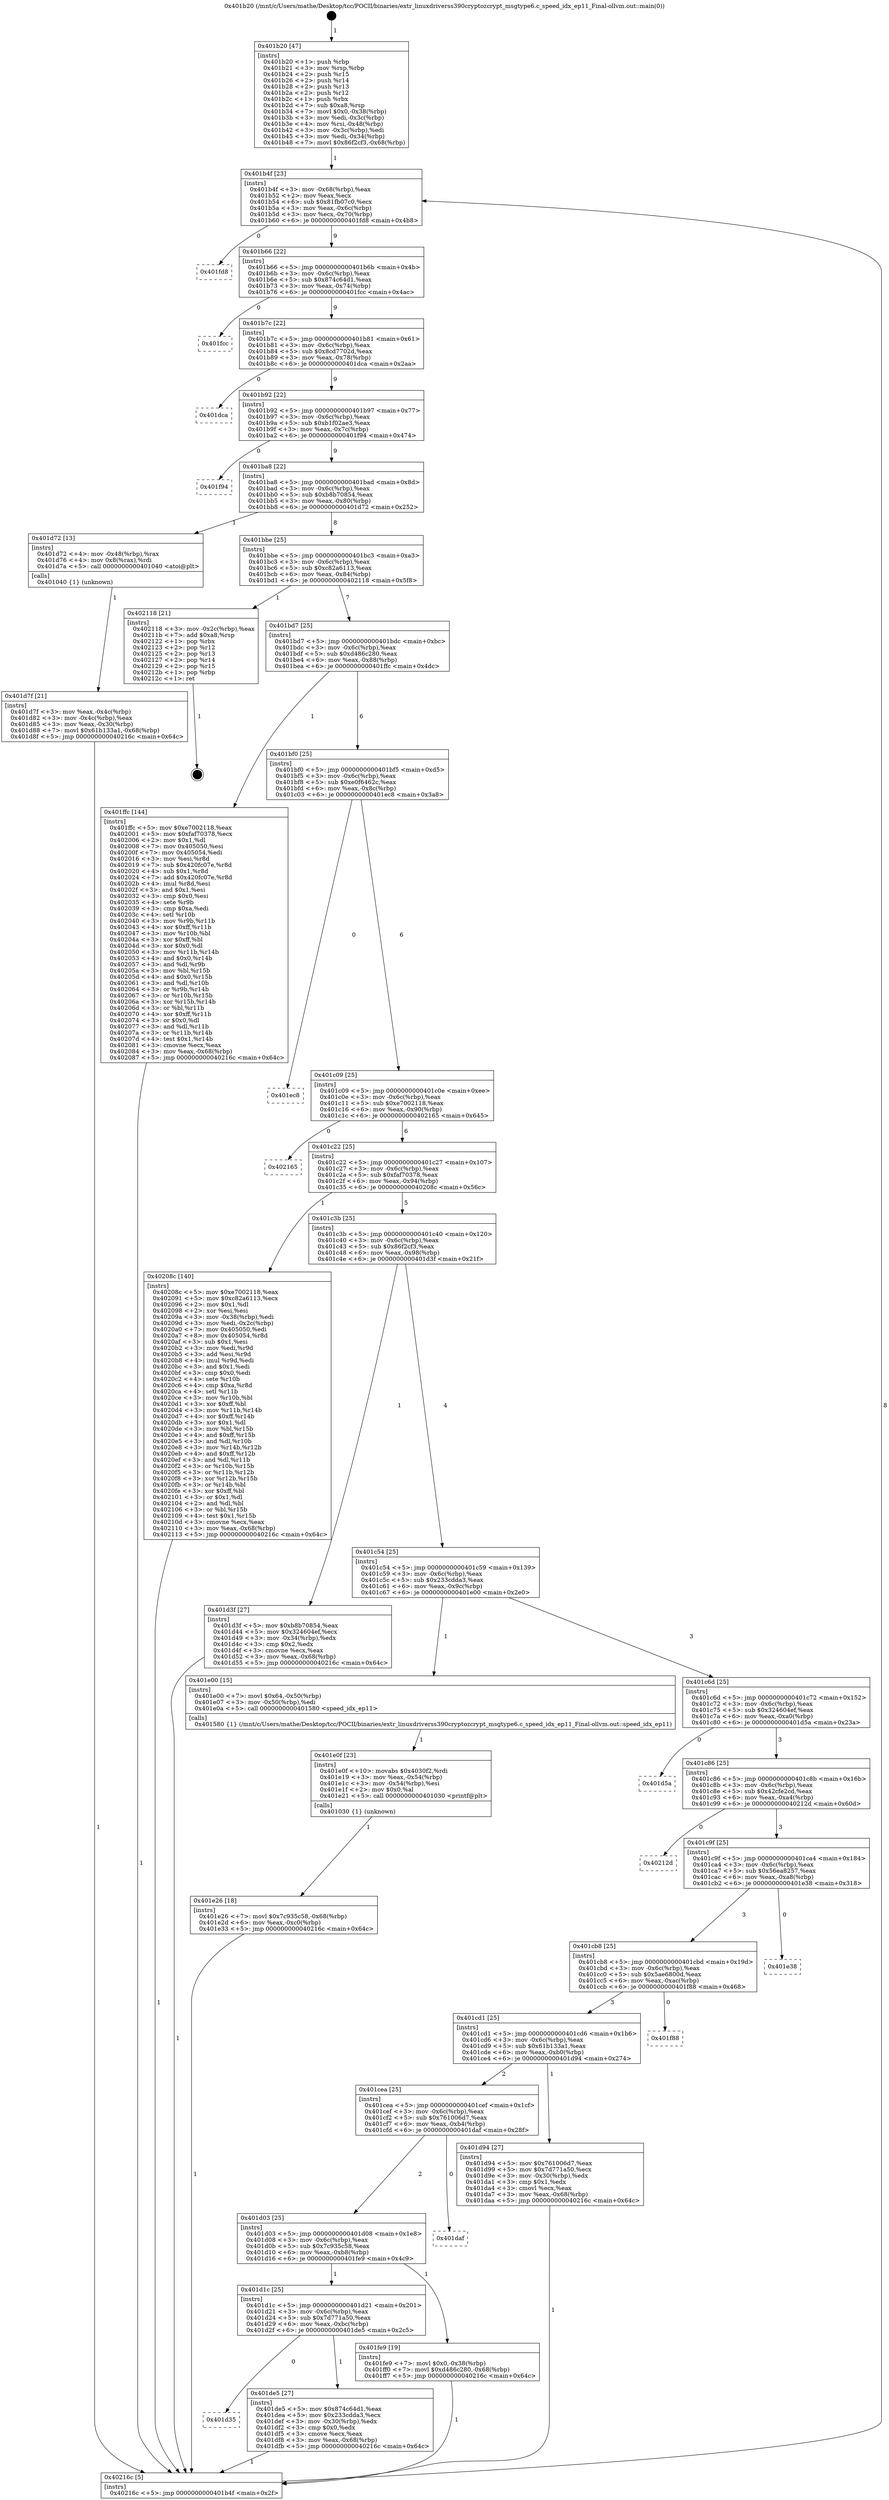 digraph "0x401b20" {
  label = "0x401b20 (/mnt/c/Users/mathe/Desktop/tcc/POCII/binaries/extr_linuxdriverss390cryptozcrypt_msgtype6.c_speed_idx_ep11_Final-ollvm.out::main(0))"
  labelloc = "t"
  node[shape=record]

  Entry [label="",width=0.3,height=0.3,shape=circle,fillcolor=black,style=filled]
  "0x401b4f" [label="{
     0x401b4f [23]\l
     | [instrs]\l
     &nbsp;&nbsp;0x401b4f \<+3\>: mov -0x68(%rbp),%eax\l
     &nbsp;&nbsp;0x401b52 \<+2\>: mov %eax,%ecx\l
     &nbsp;&nbsp;0x401b54 \<+6\>: sub $0x81fb07c0,%ecx\l
     &nbsp;&nbsp;0x401b5a \<+3\>: mov %eax,-0x6c(%rbp)\l
     &nbsp;&nbsp;0x401b5d \<+3\>: mov %ecx,-0x70(%rbp)\l
     &nbsp;&nbsp;0x401b60 \<+6\>: je 0000000000401fd8 \<main+0x4b8\>\l
  }"]
  "0x401fd8" [label="{
     0x401fd8\l
  }", style=dashed]
  "0x401b66" [label="{
     0x401b66 [22]\l
     | [instrs]\l
     &nbsp;&nbsp;0x401b66 \<+5\>: jmp 0000000000401b6b \<main+0x4b\>\l
     &nbsp;&nbsp;0x401b6b \<+3\>: mov -0x6c(%rbp),%eax\l
     &nbsp;&nbsp;0x401b6e \<+5\>: sub $0x874c64d1,%eax\l
     &nbsp;&nbsp;0x401b73 \<+3\>: mov %eax,-0x74(%rbp)\l
     &nbsp;&nbsp;0x401b76 \<+6\>: je 0000000000401fcc \<main+0x4ac\>\l
  }"]
  Exit [label="",width=0.3,height=0.3,shape=circle,fillcolor=black,style=filled,peripheries=2]
  "0x401fcc" [label="{
     0x401fcc\l
  }", style=dashed]
  "0x401b7c" [label="{
     0x401b7c [22]\l
     | [instrs]\l
     &nbsp;&nbsp;0x401b7c \<+5\>: jmp 0000000000401b81 \<main+0x61\>\l
     &nbsp;&nbsp;0x401b81 \<+3\>: mov -0x6c(%rbp),%eax\l
     &nbsp;&nbsp;0x401b84 \<+5\>: sub $0x8cd7702d,%eax\l
     &nbsp;&nbsp;0x401b89 \<+3\>: mov %eax,-0x78(%rbp)\l
     &nbsp;&nbsp;0x401b8c \<+6\>: je 0000000000401dca \<main+0x2aa\>\l
  }"]
  "0x401e26" [label="{
     0x401e26 [18]\l
     | [instrs]\l
     &nbsp;&nbsp;0x401e26 \<+7\>: movl $0x7c935c58,-0x68(%rbp)\l
     &nbsp;&nbsp;0x401e2d \<+6\>: mov %eax,-0xc0(%rbp)\l
     &nbsp;&nbsp;0x401e33 \<+5\>: jmp 000000000040216c \<main+0x64c\>\l
  }"]
  "0x401dca" [label="{
     0x401dca\l
  }", style=dashed]
  "0x401b92" [label="{
     0x401b92 [22]\l
     | [instrs]\l
     &nbsp;&nbsp;0x401b92 \<+5\>: jmp 0000000000401b97 \<main+0x77\>\l
     &nbsp;&nbsp;0x401b97 \<+3\>: mov -0x6c(%rbp),%eax\l
     &nbsp;&nbsp;0x401b9a \<+5\>: sub $0xb1f02ae3,%eax\l
     &nbsp;&nbsp;0x401b9f \<+3\>: mov %eax,-0x7c(%rbp)\l
     &nbsp;&nbsp;0x401ba2 \<+6\>: je 0000000000401f94 \<main+0x474\>\l
  }"]
  "0x401e0f" [label="{
     0x401e0f [23]\l
     | [instrs]\l
     &nbsp;&nbsp;0x401e0f \<+10\>: movabs $0x4030f2,%rdi\l
     &nbsp;&nbsp;0x401e19 \<+3\>: mov %eax,-0x54(%rbp)\l
     &nbsp;&nbsp;0x401e1c \<+3\>: mov -0x54(%rbp),%esi\l
     &nbsp;&nbsp;0x401e1f \<+2\>: mov $0x0,%al\l
     &nbsp;&nbsp;0x401e21 \<+5\>: call 0000000000401030 \<printf@plt\>\l
     | [calls]\l
     &nbsp;&nbsp;0x401030 \{1\} (unknown)\l
  }"]
  "0x401f94" [label="{
     0x401f94\l
  }", style=dashed]
  "0x401ba8" [label="{
     0x401ba8 [22]\l
     | [instrs]\l
     &nbsp;&nbsp;0x401ba8 \<+5\>: jmp 0000000000401bad \<main+0x8d\>\l
     &nbsp;&nbsp;0x401bad \<+3\>: mov -0x6c(%rbp),%eax\l
     &nbsp;&nbsp;0x401bb0 \<+5\>: sub $0xb8b70854,%eax\l
     &nbsp;&nbsp;0x401bb5 \<+3\>: mov %eax,-0x80(%rbp)\l
     &nbsp;&nbsp;0x401bb8 \<+6\>: je 0000000000401d72 \<main+0x252\>\l
  }"]
  "0x401d35" [label="{
     0x401d35\l
  }", style=dashed]
  "0x401d72" [label="{
     0x401d72 [13]\l
     | [instrs]\l
     &nbsp;&nbsp;0x401d72 \<+4\>: mov -0x48(%rbp),%rax\l
     &nbsp;&nbsp;0x401d76 \<+4\>: mov 0x8(%rax),%rdi\l
     &nbsp;&nbsp;0x401d7a \<+5\>: call 0000000000401040 \<atoi@plt\>\l
     | [calls]\l
     &nbsp;&nbsp;0x401040 \{1\} (unknown)\l
  }"]
  "0x401bbe" [label="{
     0x401bbe [25]\l
     | [instrs]\l
     &nbsp;&nbsp;0x401bbe \<+5\>: jmp 0000000000401bc3 \<main+0xa3\>\l
     &nbsp;&nbsp;0x401bc3 \<+3\>: mov -0x6c(%rbp),%eax\l
     &nbsp;&nbsp;0x401bc6 \<+5\>: sub $0xc82a6113,%eax\l
     &nbsp;&nbsp;0x401bcb \<+6\>: mov %eax,-0x84(%rbp)\l
     &nbsp;&nbsp;0x401bd1 \<+6\>: je 0000000000402118 \<main+0x5f8\>\l
  }"]
  "0x401de5" [label="{
     0x401de5 [27]\l
     | [instrs]\l
     &nbsp;&nbsp;0x401de5 \<+5\>: mov $0x874c64d1,%eax\l
     &nbsp;&nbsp;0x401dea \<+5\>: mov $0x233cdda3,%ecx\l
     &nbsp;&nbsp;0x401def \<+3\>: mov -0x30(%rbp),%edx\l
     &nbsp;&nbsp;0x401df2 \<+3\>: cmp $0x0,%edx\l
     &nbsp;&nbsp;0x401df5 \<+3\>: cmove %ecx,%eax\l
     &nbsp;&nbsp;0x401df8 \<+3\>: mov %eax,-0x68(%rbp)\l
     &nbsp;&nbsp;0x401dfb \<+5\>: jmp 000000000040216c \<main+0x64c\>\l
  }"]
  "0x402118" [label="{
     0x402118 [21]\l
     | [instrs]\l
     &nbsp;&nbsp;0x402118 \<+3\>: mov -0x2c(%rbp),%eax\l
     &nbsp;&nbsp;0x40211b \<+7\>: add $0xa8,%rsp\l
     &nbsp;&nbsp;0x402122 \<+1\>: pop %rbx\l
     &nbsp;&nbsp;0x402123 \<+2\>: pop %r12\l
     &nbsp;&nbsp;0x402125 \<+2\>: pop %r13\l
     &nbsp;&nbsp;0x402127 \<+2\>: pop %r14\l
     &nbsp;&nbsp;0x402129 \<+2\>: pop %r15\l
     &nbsp;&nbsp;0x40212b \<+1\>: pop %rbp\l
     &nbsp;&nbsp;0x40212c \<+1\>: ret\l
  }"]
  "0x401bd7" [label="{
     0x401bd7 [25]\l
     | [instrs]\l
     &nbsp;&nbsp;0x401bd7 \<+5\>: jmp 0000000000401bdc \<main+0xbc\>\l
     &nbsp;&nbsp;0x401bdc \<+3\>: mov -0x6c(%rbp),%eax\l
     &nbsp;&nbsp;0x401bdf \<+5\>: sub $0xd486c280,%eax\l
     &nbsp;&nbsp;0x401be4 \<+6\>: mov %eax,-0x88(%rbp)\l
     &nbsp;&nbsp;0x401bea \<+6\>: je 0000000000401ffc \<main+0x4dc\>\l
  }"]
  "0x401d1c" [label="{
     0x401d1c [25]\l
     | [instrs]\l
     &nbsp;&nbsp;0x401d1c \<+5\>: jmp 0000000000401d21 \<main+0x201\>\l
     &nbsp;&nbsp;0x401d21 \<+3\>: mov -0x6c(%rbp),%eax\l
     &nbsp;&nbsp;0x401d24 \<+5\>: sub $0x7d771a50,%eax\l
     &nbsp;&nbsp;0x401d29 \<+6\>: mov %eax,-0xbc(%rbp)\l
     &nbsp;&nbsp;0x401d2f \<+6\>: je 0000000000401de5 \<main+0x2c5\>\l
  }"]
  "0x401ffc" [label="{
     0x401ffc [144]\l
     | [instrs]\l
     &nbsp;&nbsp;0x401ffc \<+5\>: mov $0xe7002118,%eax\l
     &nbsp;&nbsp;0x402001 \<+5\>: mov $0xfaf70378,%ecx\l
     &nbsp;&nbsp;0x402006 \<+2\>: mov $0x1,%dl\l
     &nbsp;&nbsp;0x402008 \<+7\>: mov 0x405050,%esi\l
     &nbsp;&nbsp;0x40200f \<+7\>: mov 0x405054,%edi\l
     &nbsp;&nbsp;0x402016 \<+3\>: mov %esi,%r8d\l
     &nbsp;&nbsp;0x402019 \<+7\>: sub $0x420fc07e,%r8d\l
     &nbsp;&nbsp;0x402020 \<+4\>: sub $0x1,%r8d\l
     &nbsp;&nbsp;0x402024 \<+7\>: add $0x420fc07e,%r8d\l
     &nbsp;&nbsp;0x40202b \<+4\>: imul %r8d,%esi\l
     &nbsp;&nbsp;0x40202f \<+3\>: and $0x1,%esi\l
     &nbsp;&nbsp;0x402032 \<+3\>: cmp $0x0,%esi\l
     &nbsp;&nbsp;0x402035 \<+4\>: sete %r9b\l
     &nbsp;&nbsp;0x402039 \<+3\>: cmp $0xa,%edi\l
     &nbsp;&nbsp;0x40203c \<+4\>: setl %r10b\l
     &nbsp;&nbsp;0x402040 \<+3\>: mov %r9b,%r11b\l
     &nbsp;&nbsp;0x402043 \<+4\>: xor $0xff,%r11b\l
     &nbsp;&nbsp;0x402047 \<+3\>: mov %r10b,%bl\l
     &nbsp;&nbsp;0x40204a \<+3\>: xor $0xff,%bl\l
     &nbsp;&nbsp;0x40204d \<+3\>: xor $0x0,%dl\l
     &nbsp;&nbsp;0x402050 \<+3\>: mov %r11b,%r14b\l
     &nbsp;&nbsp;0x402053 \<+4\>: and $0x0,%r14b\l
     &nbsp;&nbsp;0x402057 \<+3\>: and %dl,%r9b\l
     &nbsp;&nbsp;0x40205a \<+3\>: mov %bl,%r15b\l
     &nbsp;&nbsp;0x40205d \<+4\>: and $0x0,%r15b\l
     &nbsp;&nbsp;0x402061 \<+3\>: and %dl,%r10b\l
     &nbsp;&nbsp;0x402064 \<+3\>: or %r9b,%r14b\l
     &nbsp;&nbsp;0x402067 \<+3\>: or %r10b,%r15b\l
     &nbsp;&nbsp;0x40206a \<+3\>: xor %r15b,%r14b\l
     &nbsp;&nbsp;0x40206d \<+3\>: or %bl,%r11b\l
     &nbsp;&nbsp;0x402070 \<+4\>: xor $0xff,%r11b\l
     &nbsp;&nbsp;0x402074 \<+3\>: or $0x0,%dl\l
     &nbsp;&nbsp;0x402077 \<+3\>: and %dl,%r11b\l
     &nbsp;&nbsp;0x40207a \<+3\>: or %r11b,%r14b\l
     &nbsp;&nbsp;0x40207d \<+4\>: test $0x1,%r14b\l
     &nbsp;&nbsp;0x402081 \<+3\>: cmovne %ecx,%eax\l
     &nbsp;&nbsp;0x402084 \<+3\>: mov %eax,-0x68(%rbp)\l
     &nbsp;&nbsp;0x402087 \<+5\>: jmp 000000000040216c \<main+0x64c\>\l
  }"]
  "0x401bf0" [label="{
     0x401bf0 [25]\l
     | [instrs]\l
     &nbsp;&nbsp;0x401bf0 \<+5\>: jmp 0000000000401bf5 \<main+0xd5\>\l
     &nbsp;&nbsp;0x401bf5 \<+3\>: mov -0x6c(%rbp),%eax\l
     &nbsp;&nbsp;0x401bf8 \<+5\>: sub $0xe0f6462c,%eax\l
     &nbsp;&nbsp;0x401bfd \<+6\>: mov %eax,-0x8c(%rbp)\l
     &nbsp;&nbsp;0x401c03 \<+6\>: je 0000000000401ec8 \<main+0x3a8\>\l
  }"]
  "0x401fe9" [label="{
     0x401fe9 [19]\l
     | [instrs]\l
     &nbsp;&nbsp;0x401fe9 \<+7\>: movl $0x0,-0x38(%rbp)\l
     &nbsp;&nbsp;0x401ff0 \<+7\>: movl $0xd486c280,-0x68(%rbp)\l
     &nbsp;&nbsp;0x401ff7 \<+5\>: jmp 000000000040216c \<main+0x64c\>\l
  }"]
  "0x401ec8" [label="{
     0x401ec8\l
  }", style=dashed]
  "0x401c09" [label="{
     0x401c09 [25]\l
     | [instrs]\l
     &nbsp;&nbsp;0x401c09 \<+5\>: jmp 0000000000401c0e \<main+0xee\>\l
     &nbsp;&nbsp;0x401c0e \<+3\>: mov -0x6c(%rbp),%eax\l
     &nbsp;&nbsp;0x401c11 \<+5\>: sub $0xe7002118,%eax\l
     &nbsp;&nbsp;0x401c16 \<+6\>: mov %eax,-0x90(%rbp)\l
     &nbsp;&nbsp;0x401c1c \<+6\>: je 0000000000402165 \<main+0x645\>\l
  }"]
  "0x401d03" [label="{
     0x401d03 [25]\l
     | [instrs]\l
     &nbsp;&nbsp;0x401d03 \<+5\>: jmp 0000000000401d08 \<main+0x1e8\>\l
     &nbsp;&nbsp;0x401d08 \<+3\>: mov -0x6c(%rbp),%eax\l
     &nbsp;&nbsp;0x401d0b \<+5\>: sub $0x7c935c58,%eax\l
     &nbsp;&nbsp;0x401d10 \<+6\>: mov %eax,-0xb8(%rbp)\l
     &nbsp;&nbsp;0x401d16 \<+6\>: je 0000000000401fe9 \<main+0x4c9\>\l
  }"]
  "0x402165" [label="{
     0x402165\l
  }", style=dashed]
  "0x401c22" [label="{
     0x401c22 [25]\l
     | [instrs]\l
     &nbsp;&nbsp;0x401c22 \<+5\>: jmp 0000000000401c27 \<main+0x107\>\l
     &nbsp;&nbsp;0x401c27 \<+3\>: mov -0x6c(%rbp),%eax\l
     &nbsp;&nbsp;0x401c2a \<+5\>: sub $0xfaf70378,%eax\l
     &nbsp;&nbsp;0x401c2f \<+6\>: mov %eax,-0x94(%rbp)\l
     &nbsp;&nbsp;0x401c35 \<+6\>: je 000000000040208c \<main+0x56c\>\l
  }"]
  "0x401daf" [label="{
     0x401daf\l
  }", style=dashed]
  "0x40208c" [label="{
     0x40208c [140]\l
     | [instrs]\l
     &nbsp;&nbsp;0x40208c \<+5\>: mov $0xe7002118,%eax\l
     &nbsp;&nbsp;0x402091 \<+5\>: mov $0xc82a6113,%ecx\l
     &nbsp;&nbsp;0x402096 \<+2\>: mov $0x1,%dl\l
     &nbsp;&nbsp;0x402098 \<+2\>: xor %esi,%esi\l
     &nbsp;&nbsp;0x40209a \<+3\>: mov -0x38(%rbp),%edi\l
     &nbsp;&nbsp;0x40209d \<+3\>: mov %edi,-0x2c(%rbp)\l
     &nbsp;&nbsp;0x4020a0 \<+7\>: mov 0x405050,%edi\l
     &nbsp;&nbsp;0x4020a7 \<+8\>: mov 0x405054,%r8d\l
     &nbsp;&nbsp;0x4020af \<+3\>: sub $0x1,%esi\l
     &nbsp;&nbsp;0x4020b2 \<+3\>: mov %edi,%r9d\l
     &nbsp;&nbsp;0x4020b5 \<+3\>: add %esi,%r9d\l
     &nbsp;&nbsp;0x4020b8 \<+4\>: imul %r9d,%edi\l
     &nbsp;&nbsp;0x4020bc \<+3\>: and $0x1,%edi\l
     &nbsp;&nbsp;0x4020bf \<+3\>: cmp $0x0,%edi\l
     &nbsp;&nbsp;0x4020c2 \<+4\>: sete %r10b\l
     &nbsp;&nbsp;0x4020c6 \<+4\>: cmp $0xa,%r8d\l
     &nbsp;&nbsp;0x4020ca \<+4\>: setl %r11b\l
     &nbsp;&nbsp;0x4020ce \<+3\>: mov %r10b,%bl\l
     &nbsp;&nbsp;0x4020d1 \<+3\>: xor $0xff,%bl\l
     &nbsp;&nbsp;0x4020d4 \<+3\>: mov %r11b,%r14b\l
     &nbsp;&nbsp;0x4020d7 \<+4\>: xor $0xff,%r14b\l
     &nbsp;&nbsp;0x4020db \<+3\>: xor $0x1,%dl\l
     &nbsp;&nbsp;0x4020de \<+3\>: mov %bl,%r15b\l
     &nbsp;&nbsp;0x4020e1 \<+4\>: and $0xff,%r15b\l
     &nbsp;&nbsp;0x4020e5 \<+3\>: and %dl,%r10b\l
     &nbsp;&nbsp;0x4020e8 \<+3\>: mov %r14b,%r12b\l
     &nbsp;&nbsp;0x4020eb \<+4\>: and $0xff,%r12b\l
     &nbsp;&nbsp;0x4020ef \<+3\>: and %dl,%r11b\l
     &nbsp;&nbsp;0x4020f2 \<+3\>: or %r10b,%r15b\l
     &nbsp;&nbsp;0x4020f5 \<+3\>: or %r11b,%r12b\l
     &nbsp;&nbsp;0x4020f8 \<+3\>: xor %r12b,%r15b\l
     &nbsp;&nbsp;0x4020fb \<+3\>: or %r14b,%bl\l
     &nbsp;&nbsp;0x4020fe \<+3\>: xor $0xff,%bl\l
     &nbsp;&nbsp;0x402101 \<+3\>: or $0x1,%dl\l
     &nbsp;&nbsp;0x402104 \<+2\>: and %dl,%bl\l
     &nbsp;&nbsp;0x402106 \<+3\>: or %bl,%r15b\l
     &nbsp;&nbsp;0x402109 \<+4\>: test $0x1,%r15b\l
     &nbsp;&nbsp;0x40210d \<+3\>: cmovne %ecx,%eax\l
     &nbsp;&nbsp;0x402110 \<+3\>: mov %eax,-0x68(%rbp)\l
     &nbsp;&nbsp;0x402113 \<+5\>: jmp 000000000040216c \<main+0x64c\>\l
  }"]
  "0x401c3b" [label="{
     0x401c3b [25]\l
     | [instrs]\l
     &nbsp;&nbsp;0x401c3b \<+5\>: jmp 0000000000401c40 \<main+0x120\>\l
     &nbsp;&nbsp;0x401c40 \<+3\>: mov -0x6c(%rbp),%eax\l
     &nbsp;&nbsp;0x401c43 \<+5\>: sub $0x86f2cf3,%eax\l
     &nbsp;&nbsp;0x401c48 \<+6\>: mov %eax,-0x98(%rbp)\l
     &nbsp;&nbsp;0x401c4e \<+6\>: je 0000000000401d3f \<main+0x21f\>\l
  }"]
  "0x401cea" [label="{
     0x401cea [25]\l
     | [instrs]\l
     &nbsp;&nbsp;0x401cea \<+5\>: jmp 0000000000401cef \<main+0x1cf\>\l
     &nbsp;&nbsp;0x401cef \<+3\>: mov -0x6c(%rbp),%eax\l
     &nbsp;&nbsp;0x401cf2 \<+5\>: sub $0x761006d7,%eax\l
     &nbsp;&nbsp;0x401cf7 \<+6\>: mov %eax,-0xb4(%rbp)\l
     &nbsp;&nbsp;0x401cfd \<+6\>: je 0000000000401daf \<main+0x28f\>\l
  }"]
  "0x401d3f" [label="{
     0x401d3f [27]\l
     | [instrs]\l
     &nbsp;&nbsp;0x401d3f \<+5\>: mov $0xb8b70854,%eax\l
     &nbsp;&nbsp;0x401d44 \<+5\>: mov $0x324604ef,%ecx\l
     &nbsp;&nbsp;0x401d49 \<+3\>: mov -0x34(%rbp),%edx\l
     &nbsp;&nbsp;0x401d4c \<+3\>: cmp $0x2,%edx\l
     &nbsp;&nbsp;0x401d4f \<+3\>: cmovne %ecx,%eax\l
     &nbsp;&nbsp;0x401d52 \<+3\>: mov %eax,-0x68(%rbp)\l
     &nbsp;&nbsp;0x401d55 \<+5\>: jmp 000000000040216c \<main+0x64c\>\l
  }"]
  "0x401c54" [label="{
     0x401c54 [25]\l
     | [instrs]\l
     &nbsp;&nbsp;0x401c54 \<+5\>: jmp 0000000000401c59 \<main+0x139\>\l
     &nbsp;&nbsp;0x401c59 \<+3\>: mov -0x6c(%rbp),%eax\l
     &nbsp;&nbsp;0x401c5c \<+5\>: sub $0x233cdda3,%eax\l
     &nbsp;&nbsp;0x401c61 \<+6\>: mov %eax,-0x9c(%rbp)\l
     &nbsp;&nbsp;0x401c67 \<+6\>: je 0000000000401e00 \<main+0x2e0\>\l
  }"]
  "0x40216c" [label="{
     0x40216c [5]\l
     | [instrs]\l
     &nbsp;&nbsp;0x40216c \<+5\>: jmp 0000000000401b4f \<main+0x2f\>\l
  }"]
  "0x401b20" [label="{
     0x401b20 [47]\l
     | [instrs]\l
     &nbsp;&nbsp;0x401b20 \<+1\>: push %rbp\l
     &nbsp;&nbsp;0x401b21 \<+3\>: mov %rsp,%rbp\l
     &nbsp;&nbsp;0x401b24 \<+2\>: push %r15\l
     &nbsp;&nbsp;0x401b26 \<+2\>: push %r14\l
     &nbsp;&nbsp;0x401b28 \<+2\>: push %r13\l
     &nbsp;&nbsp;0x401b2a \<+2\>: push %r12\l
     &nbsp;&nbsp;0x401b2c \<+1\>: push %rbx\l
     &nbsp;&nbsp;0x401b2d \<+7\>: sub $0xa8,%rsp\l
     &nbsp;&nbsp;0x401b34 \<+7\>: movl $0x0,-0x38(%rbp)\l
     &nbsp;&nbsp;0x401b3b \<+3\>: mov %edi,-0x3c(%rbp)\l
     &nbsp;&nbsp;0x401b3e \<+4\>: mov %rsi,-0x48(%rbp)\l
     &nbsp;&nbsp;0x401b42 \<+3\>: mov -0x3c(%rbp),%edi\l
     &nbsp;&nbsp;0x401b45 \<+3\>: mov %edi,-0x34(%rbp)\l
     &nbsp;&nbsp;0x401b48 \<+7\>: movl $0x86f2cf3,-0x68(%rbp)\l
  }"]
  "0x401d7f" [label="{
     0x401d7f [21]\l
     | [instrs]\l
     &nbsp;&nbsp;0x401d7f \<+3\>: mov %eax,-0x4c(%rbp)\l
     &nbsp;&nbsp;0x401d82 \<+3\>: mov -0x4c(%rbp),%eax\l
     &nbsp;&nbsp;0x401d85 \<+3\>: mov %eax,-0x30(%rbp)\l
     &nbsp;&nbsp;0x401d88 \<+7\>: movl $0x61b133a1,-0x68(%rbp)\l
     &nbsp;&nbsp;0x401d8f \<+5\>: jmp 000000000040216c \<main+0x64c\>\l
  }"]
  "0x401d94" [label="{
     0x401d94 [27]\l
     | [instrs]\l
     &nbsp;&nbsp;0x401d94 \<+5\>: mov $0x761006d7,%eax\l
     &nbsp;&nbsp;0x401d99 \<+5\>: mov $0x7d771a50,%ecx\l
     &nbsp;&nbsp;0x401d9e \<+3\>: mov -0x30(%rbp),%edx\l
     &nbsp;&nbsp;0x401da1 \<+3\>: cmp $0x1,%edx\l
     &nbsp;&nbsp;0x401da4 \<+3\>: cmovl %ecx,%eax\l
     &nbsp;&nbsp;0x401da7 \<+3\>: mov %eax,-0x68(%rbp)\l
     &nbsp;&nbsp;0x401daa \<+5\>: jmp 000000000040216c \<main+0x64c\>\l
  }"]
  "0x401e00" [label="{
     0x401e00 [15]\l
     | [instrs]\l
     &nbsp;&nbsp;0x401e00 \<+7\>: movl $0x64,-0x50(%rbp)\l
     &nbsp;&nbsp;0x401e07 \<+3\>: mov -0x50(%rbp),%edi\l
     &nbsp;&nbsp;0x401e0a \<+5\>: call 0000000000401580 \<speed_idx_ep11\>\l
     | [calls]\l
     &nbsp;&nbsp;0x401580 \{1\} (/mnt/c/Users/mathe/Desktop/tcc/POCII/binaries/extr_linuxdriverss390cryptozcrypt_msgtype6.c_speed_idx_ep11_Final-ollvm.out::speed_idx_ep11)\l
  }"]
  "0x401c6d" [label="{
     0x401c6d [25]\l
     | [instrs]\l
     &nbsp;&nbsp;0x401c6d \<+5\>: jmp 0000000000401c72 \<main+0x152\>\l
     &nbsp;&nbsp;0x401c72 \<+3\>: mov -0x6c(%rbp),%eax\l
     &nbsp;&nbsp;0x401c75 \<+5\>: sub $0x324604ef,%eax\l
     &nbsp;&nbsp;0x401c7a \<+6\>: mov %eax,-0xa0(%rbp)\l
     &nbsp;&nbsp;0x401c80 \<+6\>: je 0000000000401d5a \<main+0x23a\>\l
  }"]
  "0x401cd1" [label="{
     0x401cd1 [25]\l
     | [instrs]\l
     &nbsp;&nbsp;0x401cd1 \<+5\>: jmp 0000000000401cd6 \<main+0x1b6\>\l
     &nbsp;&nbsp;0x401cd6 \<+3\>: mov -0x6c(%rbp),%eax\l
     &nbsp;&nbsp;0x401cd9 \<+5\>: sub $0x61b133a1,%eax\l
     &nbsp;&nbsp;0x401cde \<+6\>: mov %eax,-0xb0(%rbp)\l
     &nbsp;&nbsp;0x401ce4 \<+6\>: je 0000000000401d94 \<main+0x274\>\l
  }"]
  "0x401d5a" [label="{
     0x401d5a\l
  }", style=dashed]
  "0x401c86" [label="{
     0x401c86 [25]\l
     | [instrs]\l
     &nbsp;&nbsp;0x401c86 \<+5\>: jmp 0000000000401c8b \<main+0x16b\>\l
     &nbsp;&nbsp;0x401c8b \<+3\>: mov -0x6c(%rbp),%eax\l
     &nbsp;&nbsp;0x401c8e \<+5\>: sub $0x42cfe2cd,%eax\l
     &nbsp;&nbsp;0x401c93 \<+6\>: mov %eax,-0xa4(%rbp)\l
     &nbsp;&nbsp;0x401c99 \<+6\>: je 000000000040212d \<main+0x60d\>\l
  }"]
  "0x401f88" [label="{
     0x401f88\l
  }", style=dashed]
  "0x40212d" [label="{
     0x40212d\l
  }", style=dashed]
  "0x401c9f" [label="{
     0x401c9f [25]\l
     | [instrs]\l
     &nbsp;&nbsp;0x401c9f \<+5\>: jmp 0000000000401ca4 \<main+0x184\>\l
     &nbsp;&nbsp;0x401ca4 \<+3\>: mov -0x6c(%rbp),%eax\l
     &nbsp;&nbsp;0x401ca7 \<+5\>: sub $0x56ea8257,%eax\l
     &nbsp;&nbsp;0x401cac \<+6\>: mov %eax,-0xa8(%rbp)\l
     &nbsp;&nbsp;0x401cb2 \<+6\>: je 0000000000401e38 \<main+0x318\>\l
  }"]
  "0x401cb8" [label="{
     0x401cb8 [25]\l
     | [instrs]\l
     &nbsp;&nbsp;0x401cb8 \<+5\>: jmp 0000000000401cbd \<main+0x19d\>\l
     &nbsp;&nbsp;0x401cbd \<+3\>: mov -0x6c(%rbp),%eax\l
     &nbsp;&nbsp;0x401cc0 \<+5\>: sub $0x5ae6800d,%eax\l
     &nbsp;&nbsp;0x401cc5 \<+6\>: mov %eax,-0xac(%rbp)\l
     &nbsp;&nbsp;0x401ccb \<+6\>: je 0000000000401f88 \<main+0x468\>\l
  }"]
  "0x401e38" [label="{
     0x401e38\l
  }", style=dashed]
  Entry -> "0x401b20" [label=" 1"]
  "0x401b4f" -> "0x401fd8" [label=" 0"]
  "0x401b4f" -> "0x401b66" [label=" 9"]
  "0x402118" -> Exit [label=" 1"]
  "0x401b66" -> "0x401fcc" [label=" 0"]
  "0x401b66" -> "0x401b7c" [label=" 9"]
  "0x40208c" -> "0x40216c" [label=" 1"]
  "0x401b7c" -> "0x401dca" [label=" 0"]
  "0x401b7c" -> "0x401b92" [label=" 9"]
  "0x401ffc" -> "0x40216c" [label=" 1"]
  "0x401b92" -> "0x401f94" [label=" 0"]
  "0x401b92" -> "0x401ba8" [label=" 9"]
  "0x401fe9" -> "0x40216c" [label=" 1"]
  "0x401ba8" -> "0x401d72" [label=" 1"]
  "0x401ba8" -> "0x401bbe" [label=" 8"]
  "0x401e26" -> "0x40216c" [label=" 1"]
  "0x401bbe" -> "0x402118" [label=" 1"]
  "0x401bbe" -> "0x401bd7" [label=" 7"]
  "0x401e0f" -> "0x401e26" [label=" 1"]
  "0x401bd7" -> "0x401ffc" [label=" 1"]
  "0x401bd7" -> "0x401bf0" [label=" 6"]
  "0x401de5" -> "0x40216c" [label=" 1"]
  "0x401bf0" -> "0x401ec8" [label=" 0"]
  "0x401bf0" -> "0x401c09" [label=" 6"]
  "0x401d1c" -> "0x401d35" [label=" 0"]
  "0x401c09" -> "0x402165" [label=" 0"]
  "0x401c09" -> "0x401c22" [label=" 6"]
  "0x401e00" -> "0x401e0f" [label=" 1"]
  "0x401c22" -> "0x40208c" [label=" 1"]
  "0x401c22" -> "0x401c3b" [label=" 5"]
  "0x401d03" -> "0x401d1c" [label=" 1"]
  "0x401c3b" -> "0x401d3f" [label=" 1"]
  "0x401c3b" -> "0x401c54" [label=" 4"]
  "0x401d3f" -> "0x40216c" [label=" 1"]
  "0x401b20" -> "0x401b4f" [label=" 1"]
  "0x40216c" -> "0x401b4f" [label=" 8"]
  "0x401d72" -> "0x401d7f" [label=" 1"]
  "0x401d7f" -> "0x40216c" [label=" 1"]
  "0x401d1c" -> "0x401de5" [label=" 1"]
  "0x401c54" -> "0x401e00" [label=" 1"]
  "0x401c54" -> "0x401c6d" [label=" 3"]
  "0x401cea" -> "0x401d03" [label=" 2"]
  "0x401c6d" -> "0x401d5a" [label=" 0"]
  "0x401c6d" -> "0x401c86" [label=" 3"]
  "0x401d03" -> "0x401fe9" [label=" 1"]
  "0x401c86" -> "0x40212d" [label=" 0"]
  "0x401c86" -> "0x401c9f" [label=" 3"]
  "0x401d94" -> "0x40216c" [label=" 1"]
  "0x401c9f" -> "0x401e38" [label=" 0"]
  "0x401c9f" -> "0x401cb8" [label=" 3"]
  "0x401cd1" -> "0x401cea" [label=" 2"]
  "0x401cb8" -> "0x401f88" [label=" 0"]
  "0x401cb8" -> "0x401cd1" [label=" 3"]
  "0x401cea" -> "0x401daf" [label=" 0"]
  "0x401cd1" -> "0x401d94" [label=" 1"]
}
